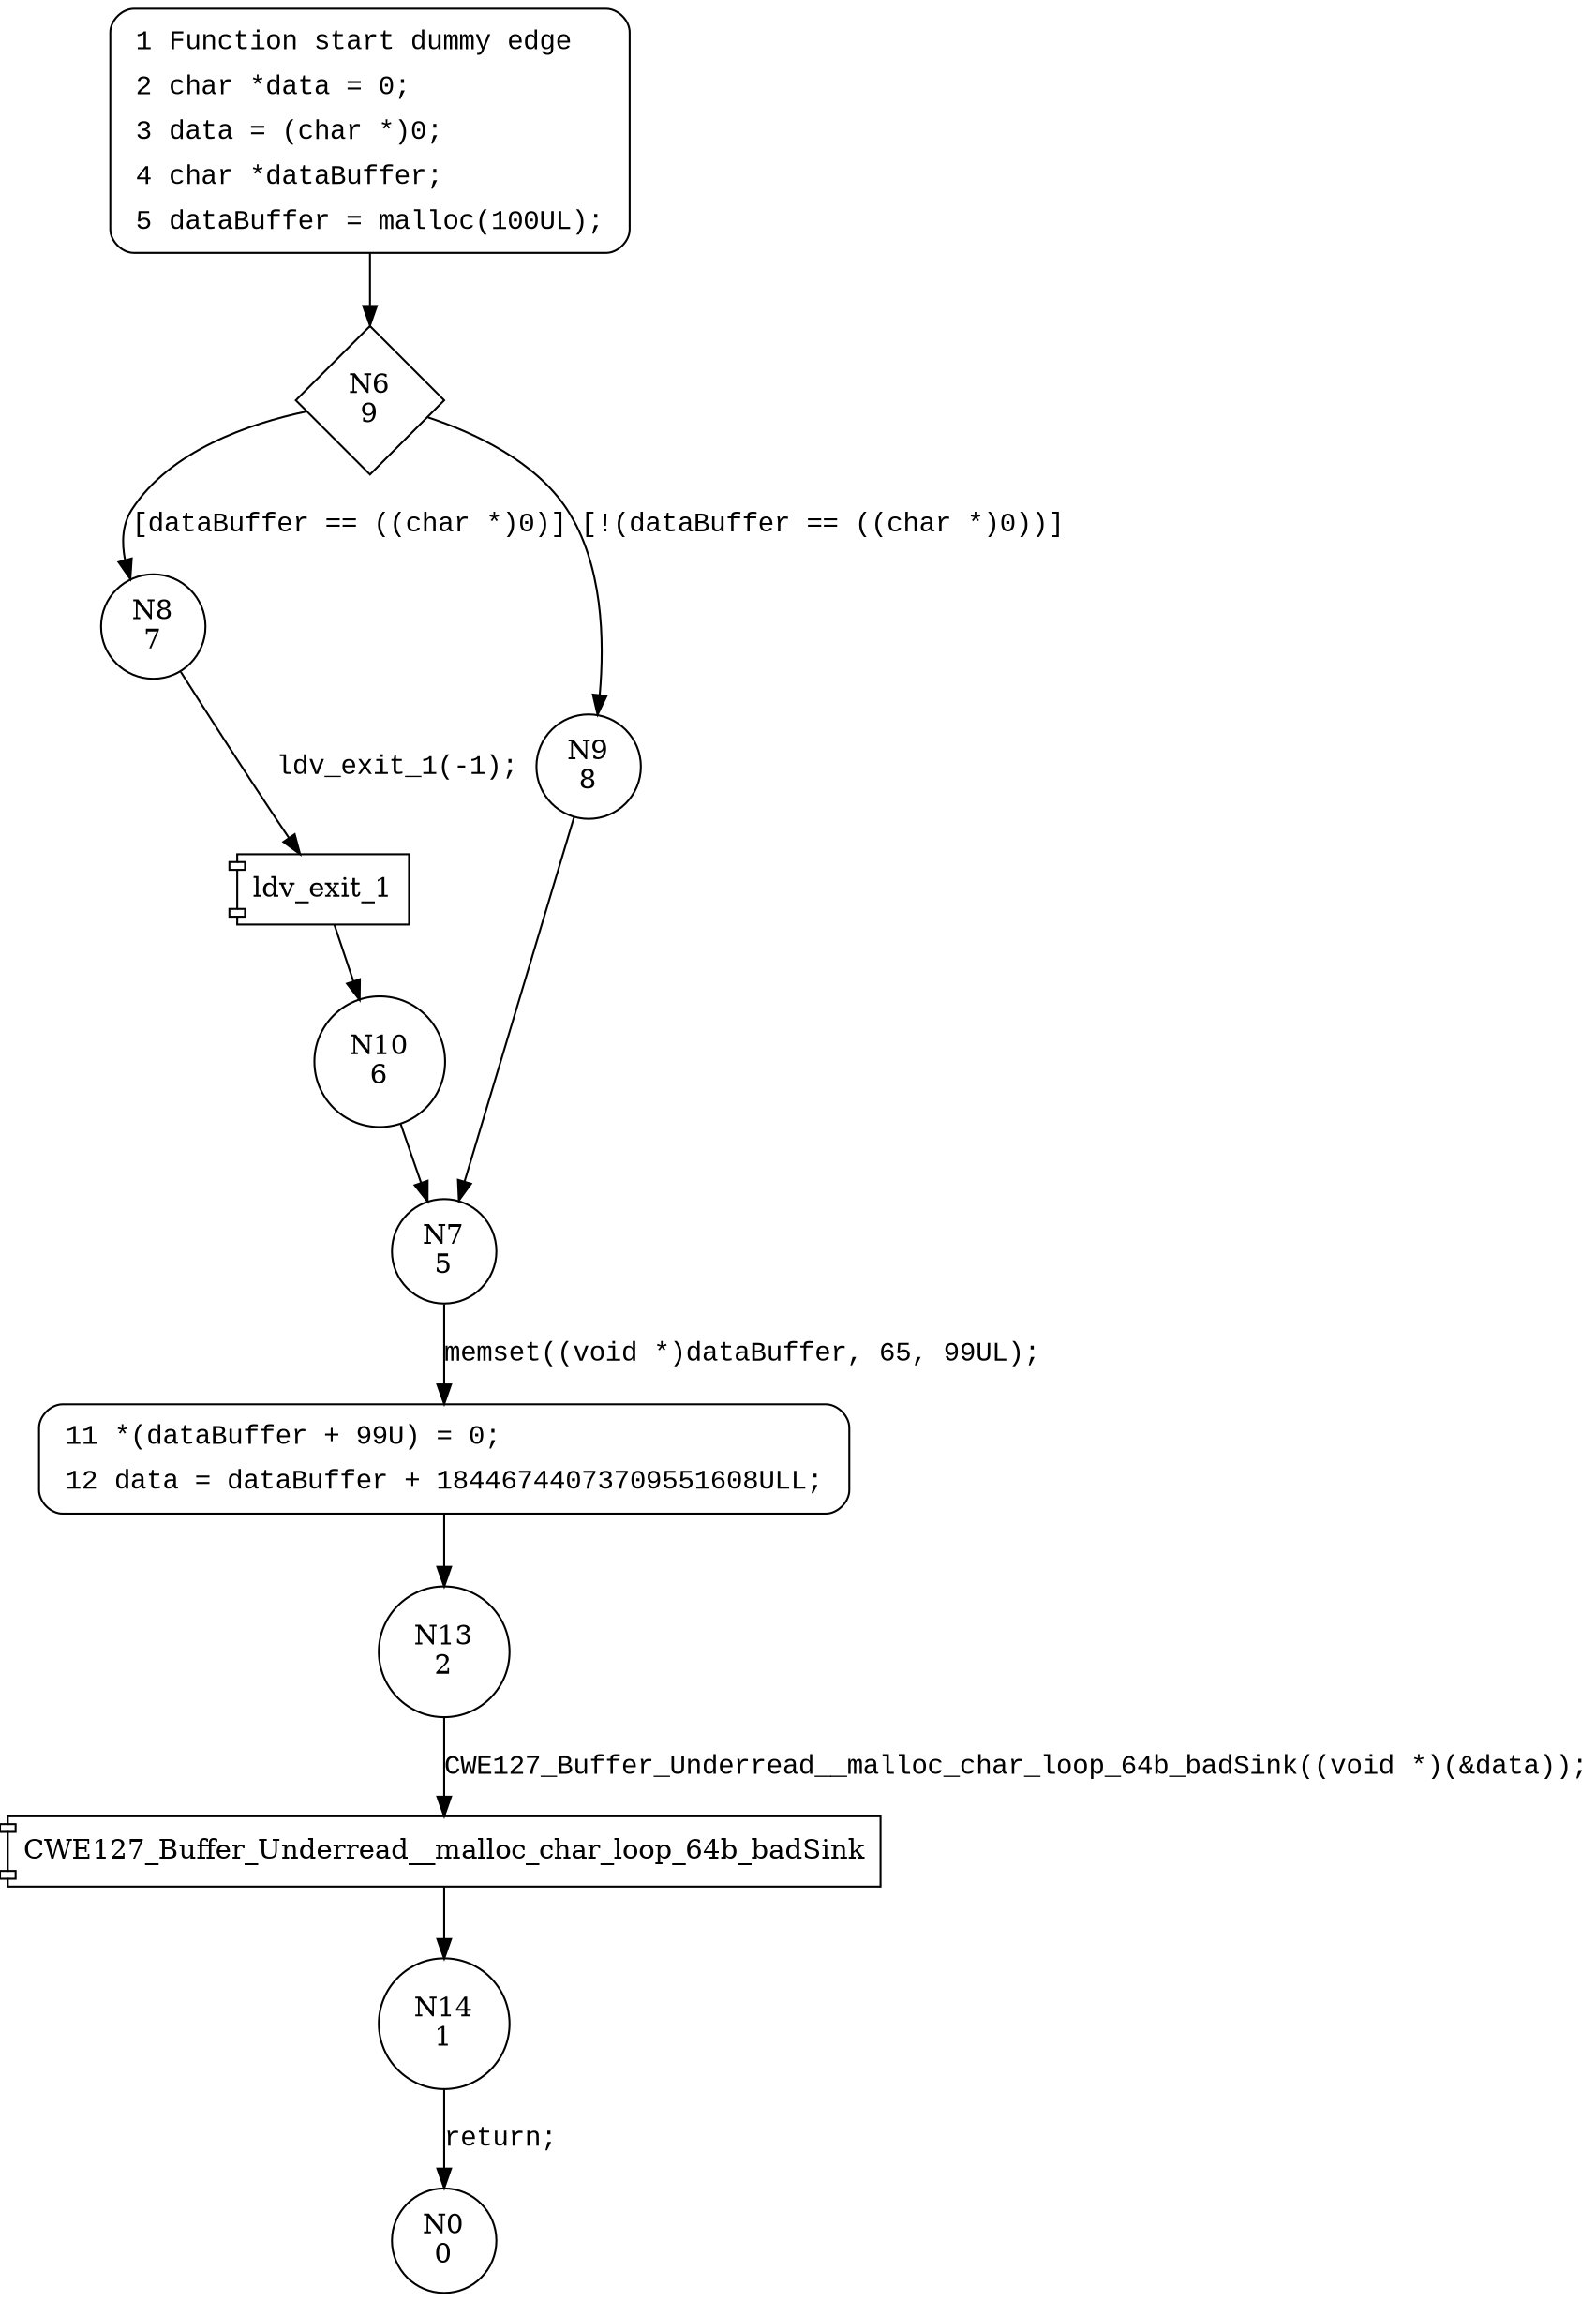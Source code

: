 digraph CWE127_Buffer_Underread__malloc_char_loop_64_bad {
6 [shape="diamond" label="N6\n9"]
8 [shape="circle" label="N8\n7"]
9 [shape="circle" label="N9\n8"]
7 [shape="circle" label="N7\n5"]
11 [shape="circle" label="N11\n4"]
13 [shape="circle" label="N13\n2"]
14 [shape="circle" label="N14\n1"]
10 [shape="circle" label="N10\n6"]
0 [shape="circle" label="N0\n0"]
1 [style="filled,bold" penwidth="1" fillcolor="white" fontname="Courier New" shape="Mrecord" label=<<table border="0" cellborder="0" cellpadding="3" bgcolor="white"><tr><td align="right">1</td><td align="left">Function start dummy edge</td></tr><tr><td align="right">2</td><td align="left">char *data = 0;</td></tr><tr><td align="right">3</td><td align="left">data = (char *)0;</td></tr><tr><td align="right">4</td><td align="left">char *dataBuffer;</td></tr><tr><td align="right">5</td><td align="left">dataBuffer = malloc(100UL);</td></tr></table>>]
1 -> 6[label=""]
11 [style="filled,bold" penwidth="1" fillcolor="white" fontname="Courier New" shape="Mrecord" label=<<table border="0" cellborder="0" cellpadding="3" bgcolor="white"><tr><td align="right">11</td><td align="left">*(dataBuffer + 99U) = 0;</td></tr><tr><td align="right">12</td><td align="left">data = dataBuffer + 18446744073709551608ULL;</td></tr></table>>]
11 -> 13[label=""]
6 -> 8 [label="[dataBuffer == ((char *)0)]" fontname="Courier New"]
6 -> 9 [label="[!(dataBuffer == ((char *)0))]" fontname="Courier New"]
7 -> 11 [label="memset((void *)dataBuffer, 65, 99UL);" fontname="Courier New"]
100015 [shape="component" label="CWE127_Buffer_Underread__malloc_char_loop_64b_badSink"]
13 -> 100015 [label="CWE127_Buffer_Underread__malloc_char_loop_64b_badSink((void *)(&data));" fontname="Courier New"]
100015 -> 14 [label="" fontname="Courier New"]
100016 [shape="component" label="ldv_exit_1"]
8 -> 100016 [label="ldv_exit_1(-1);" fontname="Courier New"]
100016 -> 10 [label="" fontname="Courier New"]
9 -> 7 [label="" fontname="Courier New"]
14 -> 0 [label="return;" fontname="Courier New"]
10 -> 7 [label="" fontname="Courier New"]
}